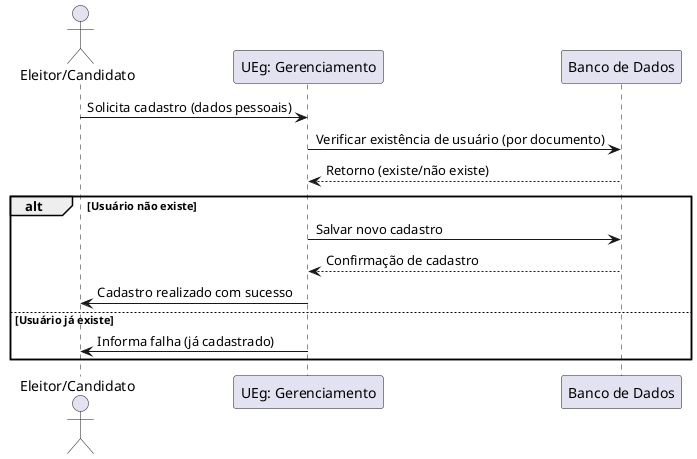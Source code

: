 @startuml
actor "Eleitor/Candidato" as Usuario
participant "UEg: Gerenciamento" as UEg
participant "Banco de Dados" as BD

Usuario -> UEg : Solicita cadastro (dados pessoais)
UEg -> BD : Verificar existência de usuário (por documento)
BD --> UEg : Retorno (existe/não existe)
alt Usuário não existe
    UEg -> BD : Salvar novo cadastro
    BD --> UEg : Confirmação de cadastro
    UEg -> Usuario : Cadastro realizado com sucesso
else Usuário já existe
    UEg -> Usuario : Informa falha (já cadastrado)
end
@enduml
